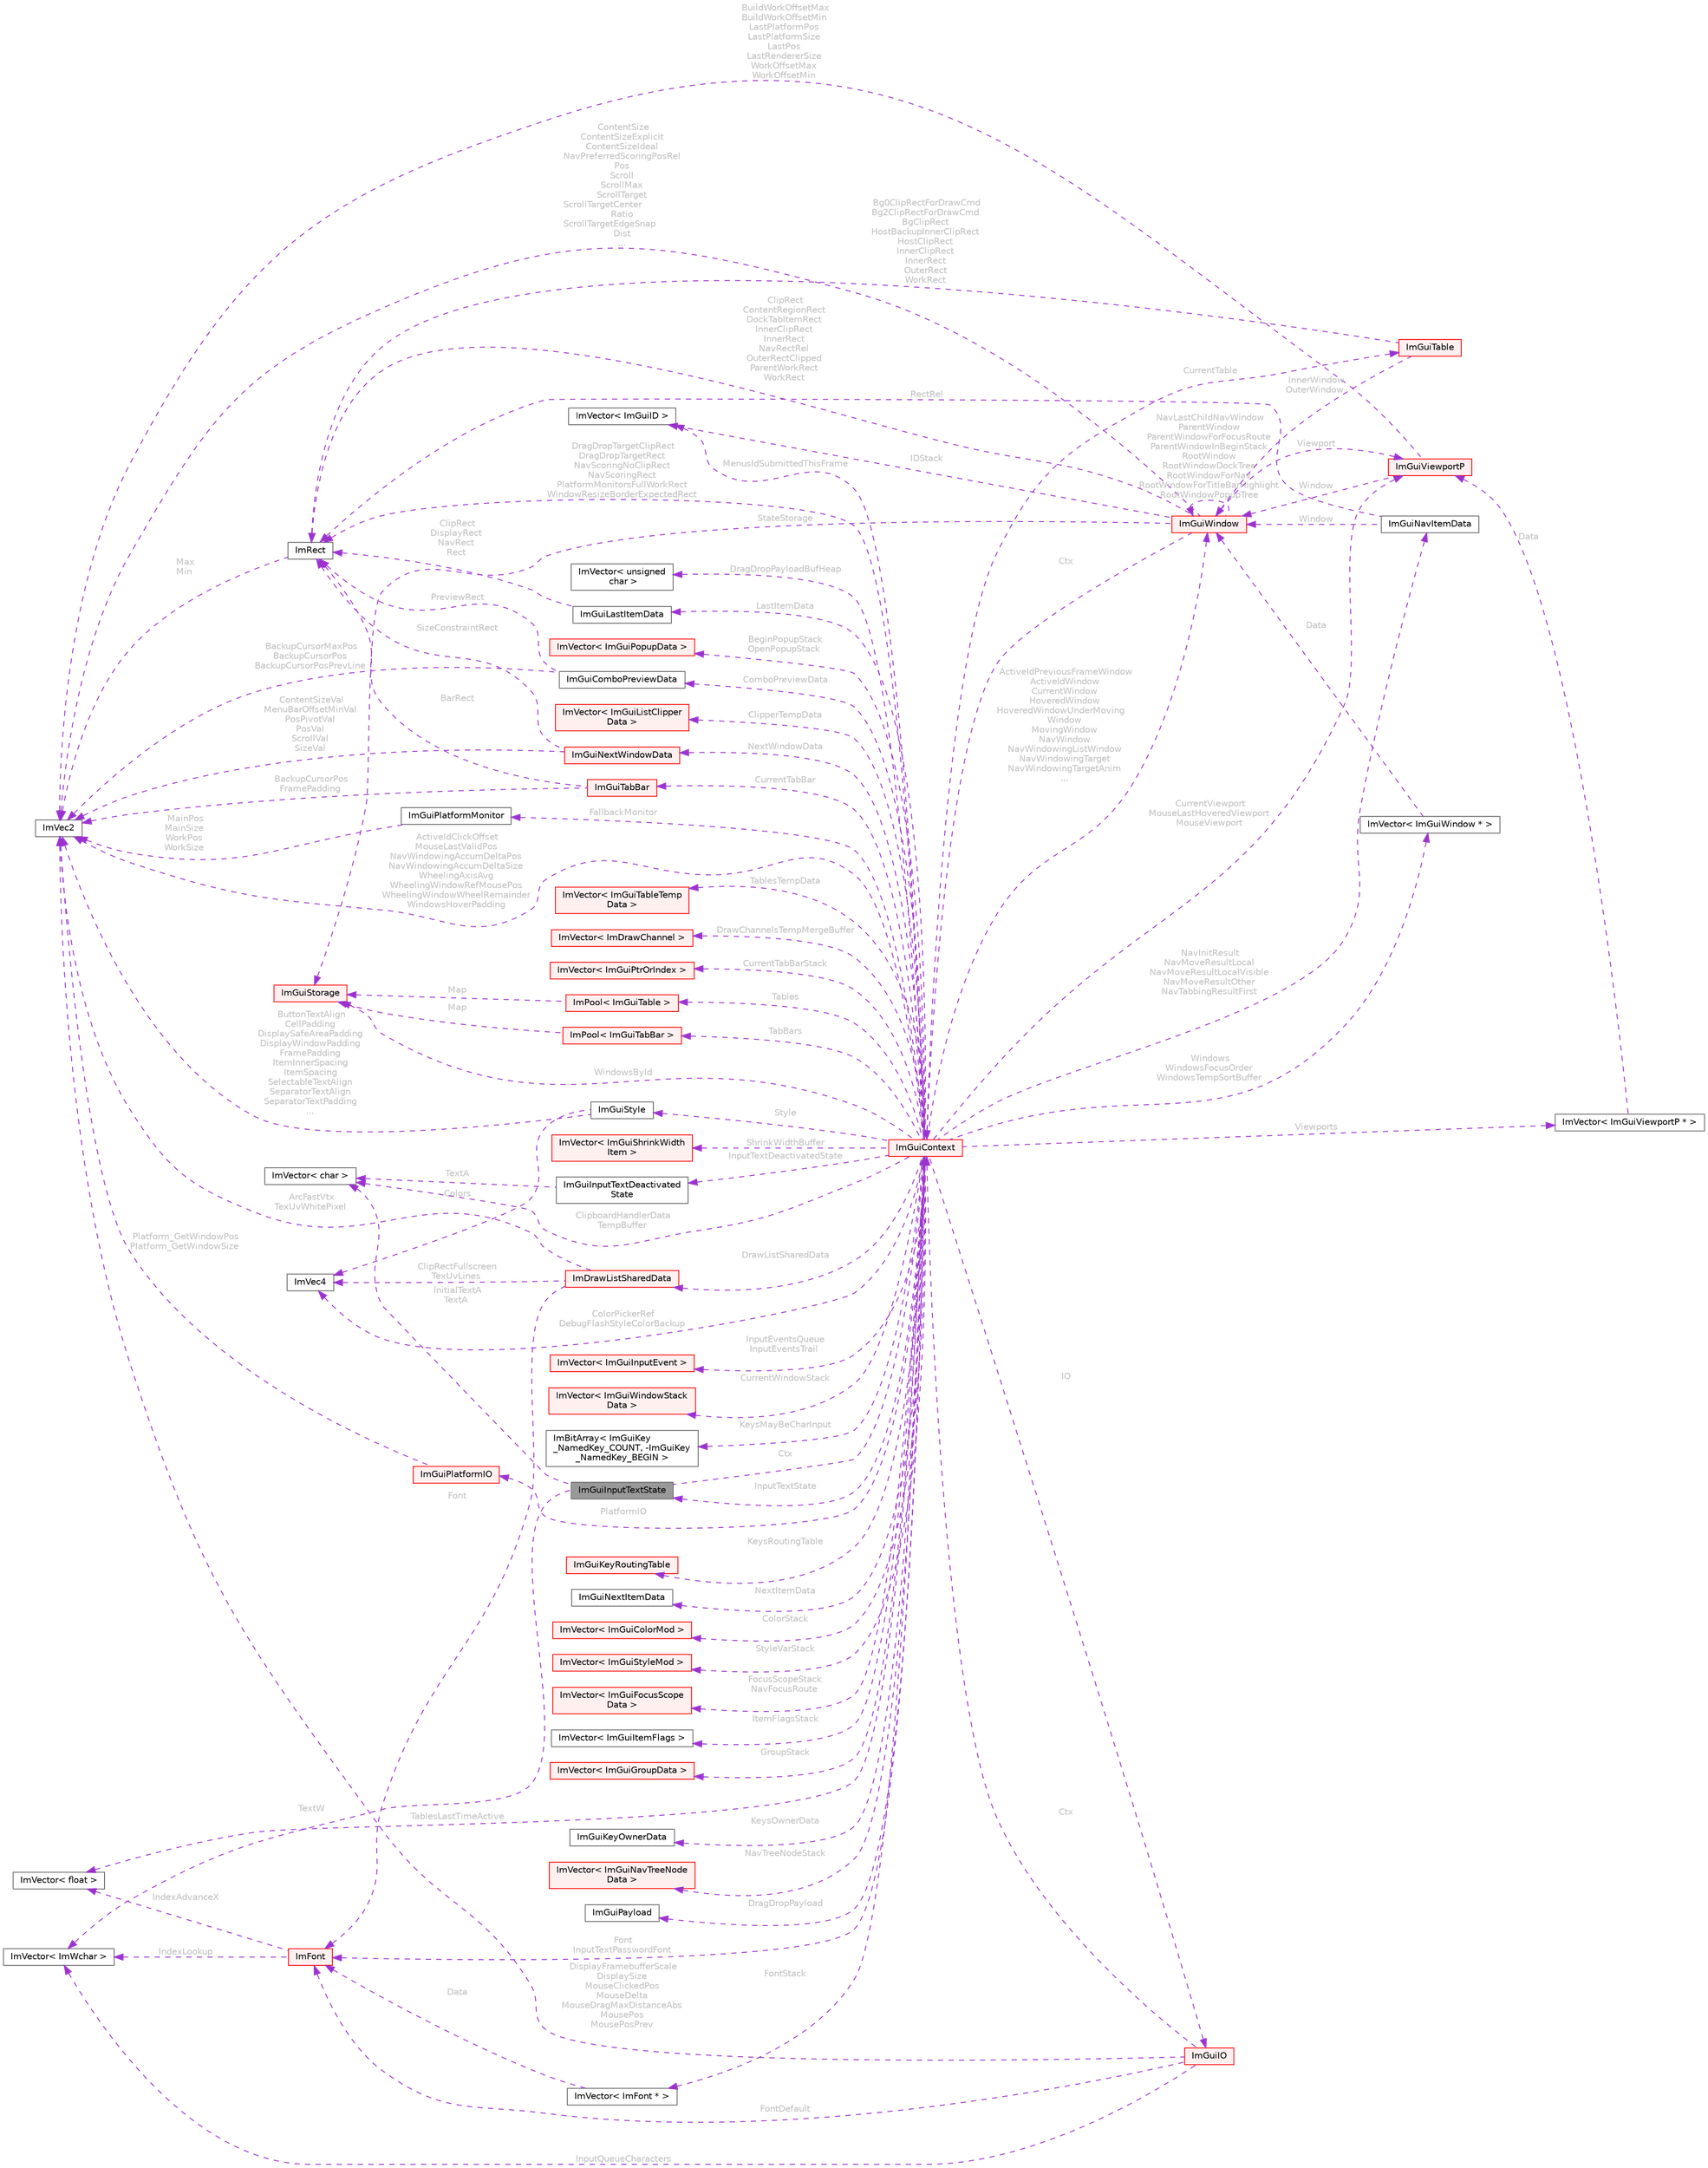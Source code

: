 digraph "ImGuiInputTextState"
{
 // LATEX_PDF_SIZE
  bgcolor="transparent";
  edge [fontname=Helvetica,fontsize=10,labelfontname=Helvetica,labelfontsize=10];
  node [fontname=Helvetica,fontsize=10,shape=box,height=0.2,width=0.4];
  rankdir="LR";
  Node1 [id="Node000001",label="ImGuiInputTextState",height=0.2,width=0.4,color="gray40", fillcolor="grey60", style="filled", fontcolor="black",tooltip=" "];
  Node2 -> Node1 [id="edge1_Node000001_Node000002",dir="back",color="darkorchid3",style="dashed",tooltip=" ",label=" Ctx",fontcolor="grey" ];
  Node2 [id="Node000002",label="ImGuiContext",height=0.2,width=0.4,color="red", fillcolor="#FFF0F0", style="filled",URL="$struct_im_gui_context.html",tooltip=" "];
  Node3 -> Node2 [id="edge2_Node000002_Node000003",dir="back",color="darkorchid3",style="dashed",tooltip=" ",label=" IO",fontcolor="grey" ];
  Node3 [id="Node000003",label="ImGuiIO",height=0.2,width=0.4,color="red", fillcolor="#FFF0F0", style="filled",URL="$struct_im_gui_i_o.html",tooltip=" "];
  Node4 -> Node3 [id="edge3_Node000003_Node000004",dir="back",color="darkorchid3",style="dashed",tooltip=" ",label=" DisplayFramebufferScale\nDisplaySize\nMouseClickedPos\nMouseDelta\nMouseDragMaxDistanceAbs\nMousePos\nMousePosPrev",fontcolor="grey" ];
  Node4 [id="Node000004",label="ImVec2",height=0.2,width=0.4,color="gray40", fillcolor="white", style="filled",URL="$struct_im_vec2.html",tooltip=" "];
  Node7 -> Node3 [id="edge4_Node000003_Node000007",dir="back",color="darkorchid3",style="dashed",tooltip=" ",label=" FontDefault",fontcolor="grey" ];
  Node7 [id="Node000007",label="ImFont",height=0.2,width=0.4,color="red", fillcolor="#FFF0F0", style="filled",URL="$struct_im_font.html",tooltip=" "];
  Node8 -> Node7 [id="edge5_Node000007_Node000008",dir="back",color="darkorchid3",style="dashed",tooltip=" ",label=" IndexAdvanceX",fontcolor="grey" ];
  Node8 [id="Node000008",label="ImVector\< float \>",height=0.2,width=0.4,color="gray40", fillcolor="white", style="filled",URL="$struct_im_vector.html",tooltip=" "];
  Node9 -> Node7 [id="edge6_Node000007_Node000009",dir="back",color="darkorchid3",style="dashed",tooltip=" ",label=" IndexLookup",fontcolor="grey" ];
  Node9 [id="Node000009",label="ImVector\< ImWchar \>",height=0.2,width=0.4,color="gray40", fillcolor="white", style="filled",URL="$struct_im_vector.html",tooltip=" "];
  Node2 -> Node3 [id="edge7_Node000003_Node000002",dir="back",color="darkorchid3",style="dashed",tooltip=" ",label=" Ctx",fontcolor="grey" ];
  Node9 -> Node3 [id="edge8_Node000003_Node000009",dir="back",color="darkorchid3",style="dashed",tooltip=" ",label=" InputQueueCharacters",fontcolor="grey" ];
  Node19 -> Node2 [id="edge9_Node000002_Node000019",dir="back",color="darkorchid3",style="dashed",tooltip=" ",label=" PlatformIO",fontcolor="grey" ];
  Node19 [id="Node000019",label="ImGuiPlatformIO",height=0.2,width=0.4,color="red", fillcolor="#FFF0F0", style="filled",URL="$struct_im_gui_platform_i_o.html",tooltip=" "];
  Node4 -> Node19 [id="edge10_Node000019_Node000004",dir="back",color="darkorchid3",style="dashed",tooltip=" ",label=" Platform_GetWindowPos\nPlatform_GetWindowSize",fontcolor="grey" ];
  Node40 -> Node2 [id="edge11_Node000002_Node000040",dir="back",color="darkorchid3",style="dashed",tooltip=" ",label=" Style",fontcolor="grey" ];
  Node40 [id="Node000040",label="ImGuiStyle",height=0.2,width=0.4,color="gray40", fillcolor="white", style="filled",URL="$struct_im_gui_style.html",tooltip=" "];
  Node4 -> Node40 [id="edge12_Node000040_Node000004",dir="back",color="darkorchid3",style="dashed",tooltip=" ",label=" ButtonTextAlign\nCellPadding\nDisplaySafeAreaPadding\nDisplayWindowPadding\nFramePadding\nItemInnerSpacing\nItemSpacing\nSelectableTextAlign\nSeparatorTextAlign\nSeparatorTextPadding\n...",fontcolor="grey" ];
  Node16 -> Node40 [id="edge13_Node000040_Node000016",dir="back",color="darkorchid3",style="dashed",tooltip=" ",label=" Colors",fontcolor="grey" ];
  Node16 [id="Node000016",label="ImVec4",height=0.2,width=0.4,color="gray40", fillcolor="white", style="filled",URL="$struct_im_vec4.html",tooltip=" "];
  Node7 -> Node2 [id="edge14_Node000002_Node000007",dir="back",color="darkorchid3",style="dashed",tooltip=" ",label=" Font\nInputTextPasswordFont",fontcolor="grey" ];
  Node32 -> Node2 [id="edge15_Node000002_Node000032",dir="back",color="darkorchid3",style="dashed",tooltip=" ",label=" DrawListSharedData",fontcolor="grey" ];
  Node32 [id="Node000032",label="ImDrawListSharedData",height=0.2,width=0.4,color="red", fillcolor="#FFF0F0", style="filled",URL="$struct_im_draw_list_shared_data.html",tooltip=" "];
  Node4 -> Node32 [id="edge16_Node000032_Node000004",dir="back",color="darkorchid3",style="dashed",tooltip=" ",label=" ArcFastVtx\nTexUvWhitePixel",fontcolor="grey" ];
  Node7 -> Node32 [id="edge17_Node000032_Node000007",dir="back",color="darkorchid3",style="dashed",tooltip=" ",label=" Font",fontcolor="grey" ];
  Node16 -> Node32 [id="edge18_Node000032_Node000016",dir="back",color="darkorchid3",style="dashed",tooltip=" ",label=" ClipRectFullscreen\nTexUvLines",fontcolor="grey" ];
  Node41 -> Node2 [id="edge19_Node000002_Node000041",dir="back",color="darkorchid3",style="dashed",tooltip=" ",label=" InputEventsQueue\nInputEventsTrail",fontcolor="grey" ];
  Node41 [id="Node000041",label="ImVector\< ImGuiInputEvent \>",height=0.2,width=0.4,color="red", fillcolor="#FFF0F0", style="filled",URL="$struct_im_vector.html",tooltip=" "];
  Node50 -> Node2 [id="edge20_Node000002_Node000050",dir="back",color="darkorchid3",style="dashed",tooltip=" ",label=" Windows\nWindowsFocusOrder\nWindowsTempSortBuffer",fontcolor="grey" ];
  Node50 [id="Node000050",label="ImVector\< ImGuiWindow * \>",height=0.2,width=0.4,color="gray40", fillcolor="white", style="filled",URL="$struct_im_vector.html",tooltip=" "];
  Node51 -> Node50 [id="edge21_Node000050_Node000051",dir="back",color="darkorchid3",style="dashed",tooltip=" ",label=" Data",fontcolor="grey" ];
  Node51 [id="Node000051",label="ImGuiWindow",height=0.2,width=0.4,color="red", fillcolor="#FFF0F0", style="filled",URL="$struct_im_gui_window.html",tooltip=" "];
  Node2 -> Node51 [id="edge22_Node000051_Node000002",dir="back",color="darkorchid3",style="dashed",tooltip=" ",label=" Ctx",fontcolor="grey" ];
  Node53 -> Node51 [id="edge23_Node000051_Node000053",dir="back",color="darkorchid3",style="dashed",tooltip=" ",label=" Viewport",fontcolor="grey" ];
  Node53 [id="Node000053",label="ImGuiViewportP",height=0.2,width=0.4,color="red", fillcolor="#FFF0F0", style="filled",URL="$struct_im_gui_viewport_p.html",tooltip=" "];
  Node51 -> Node53 [id="edge24_Node000053_Node000051",dir="back",color="darkorchid3",style="dashed",tooltip=" ",label=" Window",fontcolor="grey" ];
  Node4 -> Node53 [id="edge25_Node000053_Node000004",dir="back",color="darkorchid3",style="dashed",tooltip=" ",label=" BuildWorkOffsetMax\nBuildWorkOffsetMin\nLastPlatformPos\nLastPlatformSize\nLastPos\nLastRendererSize\nWorkOffsetMax\nWorkOffsetMin",fontcolor="grey" ];
  Node4 -> Node51 [id="edge26_Node000051_Node000004",dir="back",color="darkorchid3",style="dashed",tooltip=" ",label=" ContentSize\nContentSizeExplicit\nContentSizeIdeal\nNavPreferredScoringPosRel\nPos\nScroll\nScrollMax\nScrollTarget\nScrollTargetCenter\lRatio\nScrollTargetEdgeSnap\lDist\n...",fontcolor="grey" ];
  Node55 -> Node51 [id="edge27_Node000051_Node000055",dir="back",color="darkorchid3",style="dashed",tooltip=" ",label=" IDStack",fontcolor="grey" ];
  Node55 [id="Node000055",label="ImVector\< ImGuiID \>",height=0.2,width=0.4,color="gray40", fillcolor="white", style="filled",URL="$struct_im_vector.html",tooltip=" "];
  Node63 -> Node51 [id="edge28_Node000051_Node000063",dir="back",color="darkorchid3",style="dashed",tooltip=" ",label=" ClipRect\nContentRegionRect\nDockTabItemRect\nInnerClipRect\nInnerRect\nNavRectRel\nOuterRectClipped\nParentWorkRect\nWorkRect",fontcolor="grey" ];
  Node63 [id="Node000063",label="ImRect",height=0.2,width=0.4,color="gray40", fillcolor="white", style="filled",URL="$struct_im_rect.html",tooltip=" "];
  Node4 -> Node63 [id="edge29_Node000063_Node000004",dir="back",color="darkorchid3",style="dashed",tooltip=" ",label=" Max\nMin",fontcolor="grey" ];
  Node59 -> Node51 [id="edge30_Node000051_Node000059",dir="back",color="darkorchid3",style="dashed",tooltip=" ",label=" StateStorage",fontcolor="grey" ];
  Node59 [id="Node000059",label="ImGuiStorage",height=0.2,width=0.4,color="red", fillcolor="#FFF0F0", style="filled",URL="$struct_im_gui_storage.html",tooltip=" "];
  Node51 -> Node51 [id="edge31_Node000051_Node000051",dir="back",color="darkorchid3",style="dashed",tooltip=" ",label=" NavLastChildNavWindow\nParentWindow\nParentWindowForFocusRoute\nParentWindowInBeginStack\nRootWindow\nRootWindowDockTree\nRootWindowForNav\nRootWindowForTitleBarHighlight\nRootWindowPopupTree",fontcolor="grey" ];
  Node75 -> Node2 [id="edge32_Node000002_Node000075",dir="back",color="darkorchid3",style="dashed",tooltip=" ",label=" CurrentWindowStack",fontcolor="grey" ];
  Node75 [id="Node000075",label="ImVector\< ImGuiWindowStack\lData \>",height=0.2,width=0.4,color="red", fillcolor="#FFF0F0", style="filled",URL="$struct_im_vector.html",tooltip=" "];
  Node59 -> Node2 [id="edge33_Node000002_Node000059",dir="back",color="darkorchid3",style="dashed",tooltip=" ",label=" WindowsById",fontcolor="grey" ];
  Node4 -> Node2 [id="edge34_Node000002_Node000004",dir="back",color="darkorchid3",style="dashed",tooltip=" ",label=" ActiveIdClickOffset\nMouseLastValidPos\nNavWindowingAccumDeltaPos\nNavWindowingAccumDeltaSize\nWheelingAxisAvg\nWheelingWindowRefMousePos\nWheelingWindowWheelRemainder\nWindowsHoverPadding",fontcolor="grey" ];
  Node51 -> Node2 [id="edge35_Node000002_Node000051",dir="back",color="darkorchid3",style="dashed",tooltip=" ",label=" ActiveIdPreviousFrameWindow\nActiveIdWindow\nCurrentWindow\nHoveredWindow\nHoveredWindowUnderMoving\lWindow\nMovingWindow\nNavWindow\nNavWindowingListWindow\nNavWindowingTarget\nNavWindowingTargetAnim\n...",fontcolor="grey" ];
  Node79 -> Node2 [id="edge36_Node000002_Node000079",dir="back",color="darkorchid3",style="dashed",tooltip=" ",label=" KeysMayBeCharInput",fontcolor="grey" ];
  Node79 [id="Node000079",label="ImBitArray\< ImGuiKey\l_NamedKey_COUNT, -ImGuiKey\l_NamedKey_BEGIN \>",height=0.2,width=0.4,color="gray40", fillcolor="white", style="filled",URL="$struct_im_bit_array.html",tooltip=" "];
  Node80 -> Node2 [id="edge37_Node000002_Node000080",dir="back",color="darkorchid3",style="dashed",tooltip=" ",label=" KeysOwnerData",fontcolor="grey" ];
  Node80 [id="Node000080",label="ImGuiKeyOwnerData",height=0.2,width=0.4,color="gray40", fillcolor="white", style="filled",URL="$struct_im_gui_key_owner_data.html",tooltip=" "];
  Node81 -> Node2 [id="edge38_Node000002_Node000081",dir="back",color="darkorchid3",style="dashed",tooltip=" ",label=" KeysRoutingTable",fontcolor="grey" ];
  Node81 [id="Node000081",label="ImGuiKeyRoutingTable",height=0.2,width=0.4,color="red", fillcolor="#FFF0F0", style="filled",URL="$struct_im_gui_key_routing_table.html",tooltip=" "];
  Node84 -> Node2 [id="edge39_Node000002_Node000084",dir="back",color="darkorchid3",style="dashed",tooltip=" ",label=" NextItemData",fontcolor="grey" ];
  Node84 [id="Node000084",label="ImGuiNextItemData",height=0.2,width=0.4,color="gray40", fillcolor="white", style="filled",URL="$struct_im_gui_next_item_data.html",tooltip=" "];
  Node77 -> Node2 [id="edge40_Node000002_Node000077",dir="back",color="darkorchid3",style="dashed",tooltip=" ",label=" LastItemData",fontcolor="grey" ];
  Node77 [id="Node000077",label="ImGuiLastItemData",height=0.2,width=0.4,color="gray40", fillcolor="white", style="filled",URL="$struct_im_gui_last_item_data.html",tooltip=" "];
  Node63 -> Node77 [id="edge41_Node000077_Node000063",dir="back",color="darkorchid3",style="dashed",tooltip=" ",label=" ClipRect\nDisplayRect\nNavRect\nRect",fontcolor="grey" ];
  Node85 -> Node2 [id="edge42_Node000002_Node000085",dir="back",color="darkorchid3",style="dashed",tooltip=" ",label=" NextWindowData",fontcolor="grey" ];
  Node85 [id="Node000085",label="ImGuiNextWindowData",height=0.2,width=0.4,color="red", fillcolor="#FFF0F0", style="filled",URL="$struct_im_gui_next_window_data.html",tooltip=" "];
  Node4 -> Node85 [id="edge43_Node000085_Node000004",dir="back",color="darkorchid3",style="dashed",tooltip=" ",label=" ContentSizeVal\nMenuBarOffsetMinVal\nPosPivotVal\nPosVal\nScrollVal\nSizeVal",fontcolor="grey" ];
  Node63 -> Node85 [id="edge44_Node000085_Node000063",dir="back",color="darkorchid3",style="dashed",tooltip=" ",label=" SizeConstraintRect",fontcolor="grey" ];
  Node87 -> Node2 [id="edge45_Node000002_Node000087",dir="back",color="darkorchid3",style="dashed",tooltip=" ",label=" ColorStack",fontcolor="grey" ];
  Node87 [id="Node000087",label="ImVector\< ImGuiColorMod \>",height=0.2,width=0.4,color="red", fillcolor="#FFF0F0", style="filled",URL="$struct_im_vector.html",tooltip=" "];
  Node89 -> Node2 [id="edge46_Node000002_Node000089",dir="back",color="darkorchid3",style="dashed",tooltip=" ",label=" StyleVarStack",fontcolor="grey" ];
  Node89 [id="Node000089",label="ImVector\< ImGuiStyleMod \>",height=0.2,width=0.4,color="red", fillcolor="#FFF0F0", style="filled",URL="$struct_im_vector.html",tooltip=" "];
  Node6 -> Node2 [id="edge47_Node000002_Node000006",dir="back",color="darkorchid3",style="dashed",tooltip=" ",label=" FontStack",fontcolor="grey" ];
  Node6 [id="Node000006",label="ImVector\< ImFont * \>",height=0.2,width=0.4,color="gray40", fillcolor="white", style="filled",URL="$struct_im_vector.html",tooltip=" "];
  Node7 -> Node6 [id="edge48_Node000006_Node000007",dir="back",color="darkorchid3",style="dashed",tooltip=" ",label=" Data",fontcolor="grey" ];
  Node91 -> Node2 [id="edge49_Node000002_Node000091",dir="back",color="darkorchid3",style="dashed",tooltip=" ",label=" FocusScopeStack\nNavFocusRoute",fontcolor="grey" ];
  Node91 [id="Node000091",label="ImVector\< ImGuiFocusScope\lData \>",height=0.2,width=0.4,color="red", fillcolor="#FFF0F0", style="filled",URL="$struct_im_vector.html",tooltip=" "];
  Node93 -> Node2 [id="edge50_Node000002_Node000093",dir="back",color="darkorchid3",style="dashed",tooltip=" ",label=" ItemFlagsStack",fontcolor="grey" ];
  Node93 [id="Node000093",label="ImVector\< ImGuiItemFlags \>",height=0.2,width=0.4,color="gray40", fillcolor="white", style="filled",URL="$struct_im_vector.html",tooltip=" "];
  Node94 -> Node2 [id="edge51_Node000002_Node000094",dir="back",color="darkorchid3",style="dashed",tooltip=" ",label=" GroupStack",fontcolor="grey" ];
  Node94 [id="Node000094",label="ImVector\< ImGuiGroupData \>",height=0.2,width=0.4,color="red", fillcolor="#FFF0F0", style="filled",URL="$struct_im_vector.html",tooltip=" "];
  Node96 -> Node2 [id="edge52_Node000002_Node000096",dir="back",color="darkorchid3",style="dashed",tooltip=" ",label=" BeginPopupStack\nOpenPopupStack",fontcolor="grey" ];
  Node96 [id="Node000096",label="ImVector\< ImGuiPopupData \>",height=0.2,width=0.4,color="red", fillcolor="#FFF0F0", style="filled",URL="$struct_im_vector.html",tooltip=" "];
  Node98 -> Node2 [id="edge53_Node000002_Node000098",dir="back",color="darkorchid3",style="dashed",tooltip=" ",label=" NavTreeNodeStack",fontcolor="grey" ];
  Node98 [id="Node000098",label="ImVector\< ImGuiNavTreeNode\lData \>",height=0.2,width=0.4,color="red", fillcolor="#FFF0F0", style="filled",URL="$struct_im_vector.html",tooltip=" "];
  Node100 -> Node2 [id="edge54_Node000002_Node000100",dir="back",color="darkorchid3",style="dashed",tooltip=" ",label=" Viewports",fontcolor="grey" ];
  Node100 [id="Node000100",label="ImVector\< ImGuiViewportP * \>",height=0.2,width=0.4,color="gray40", fillcolor="white", style="filled",URL="$struct_im_vector.html",tooltip=" "];
  Node53 -> Node100 [id="edge55_Node000100_Node000053",dir="back",color="darkorchid3",style="dashed",tooltip=" ",label=" Data",fontcolor="grey" ];
  Node53 -> Node2 [id="edge56_Node000002_Node000053",dir="back",color="darkorchid3",style="dashed",tooltip=" ",label=" CurrentViewport\nMouseLastHoveredViewport\nMouseViewport",fontcolor="grey" ];
  Node21 -> Node2 [id="edge57_Node000002_Node000021",dir="back",color="darkorchid3",style="dashed",tooltip=" ",label=" FallbackMonitor",fontcolor="grey" ];
  Node21 [id="Node000021",label="ImGuiPlatformMonitor",height=0.2,width=0.4,color="gray40", fillcolor="white", style="filled",URL="$struct_im_gui_platform_monitor.html",tooltip=" "];
  Node4 -> Node21 [id="edge58_Node000021_Node000004",dir="back",color="darkorchid3",style="dashed",tooltip=" ",label=" MainPos\nMainSize\nWorkPos\nWorkSize",fontcolor="grey" ];
  Node63 -> Node2 [id="edge59_Node000002_Node000063",dir="back",color="darkorchid3",style="dashed",tooltip=" ",label=" DragDropTargetClipRect\nDragDropTargetRect\nNavScoringNoClipRect\nNavScoringRect\nPlatformMonitorsFullWorkRect\nWindowResizeBorderExpectedRect",fontcolor="grey" ];
  Node101 -> Node2 [id="edge60_Node000002_Node000101",dir="back",color="darkorchid3",style="dashed",tooltip=" ",label=" NavInitResult\nNavMoveResultLocal\nNavMoveResultLocalVisible\nNavMoveResultOther\nNavTabbingResultFirst",fontcolor="grey" ];
  Node101 [id="Node000101",label="ImGuiNavItemData",height=0.2,width=0.4,color="gray40", fillcolor="white", style="filled",URL="$struct_im_gui_nav_item_data.html",tooltip=" "];
  Node51 -> Node101 [id="edge61_Node000101_Node000051",dir="back",color="darkorchid3",style="dashed",tooltip=" ",label=" Window",fontcolor="grey" ];
  Node63 -> Node101 [id="edge62_Node000101_Node000063",dir="back",color="darkorchid3",style="dashed",tooltip=" ",label=" RectRel",fontcolor="grey" ];
  Node102 -> Node2 [id="edge63_Node000002_Node000102",dir="back",color="darkorchid3",style="dashed",tooltip=" ",label=" DragDropPayload",fontcolor="grey" ];
  Node102 [id="Node000102",label="ImGuiPayload",height=0.2,width=0.4,color="gray40", fillcolor="white", style="filled",URL="$struct_im_gui_payload.html",tooltip=" "];
  Node103 -> Node2 [id="edge64_Node000002_Node000103",dir="back",color="darkorchid3",style="dashed",tooltip=" ",label=" DragDropPayloadBufHeap",fontcolor="grey" ];
  Node103 [id="Node000103",label="ImVector\< unsigned\l char \>",height=0.2,width=0.4,color="gray40", fillcolor="white", style="filled",URL="$struct_im_vector.html",tooltip=" "];
  Node104 -> Node2 [id="edge65_Node000002_Node000104",dir="back",color="darkorchid3",style="dashed",tooltip=" ",label=" ClipperTempData",fontcolor="grey" ];
  Node104 [id="Node000104",label="ImVector\< ImGuiListClipper\lData \>",height=0.2,width=0.4,color="red", fillcolor="#FFF0F0", style="filled",URL="$struct_im_vector.html",tooltip=" "];
  Node109 -> Node2 [id="edge66_Node000002_Node000109",dir="back",color="darkorchid3",style="dashed",tooltip=" ",label=" CurrentTable",fontcolor="grey" ];
  Node109 [id="Node000109",label="ImGuiTable",height=0.2,width=0.4,color="red", fillcolor="#FFF0F0", style="filled",URL="$struct_im_gui_table.html",tooltip=" "];
  Node63 -> Node109 [id="edge67_Node000109_Node000063",dir="back",color="darkorchid3",style="dashed",tooltip=" ",label=" Bg0ClipRectForDrawCmd\nBg2ClipRectForDrawCmd\nBgClipRect\nHostBackupInnerClipRect\nHostClipRect\nInnerClipRect\nInnerRect\nOuterRect\nWorkRect",fontcolor="grey" ];
  Node51 -> Node109 [id="edge68_Node000109_Node000051",dir="back",color="darkorchid3",style="dashed",tooltip=" ",label=" InnerWindow\nOuterWindow",fontcolor="grey" ];
  Node121 -> Node2 [id="edge69_Node000002_Node000121",dir="back",color="darkorchid3",style="dashed",tooltip=" ",label=" TablesTempData",fontcolor="grey" ];
  Node121 [id="Node000121",label="ImVector\< ImGuiTableTemp\lData \>",height=0.2,width=0.4,color="red", fillcolor="#FFF0F0", style="filled",URL="$struct_im_vector.html",tooltip=" "];
  Node122 -> Node2 [id="edge70_Node000002_Node000122",dir="back",color="darkorchid3",style="dashed",tooltip=" ",label=" Tables",fontcolor="grey" ];
  Node122 [id="Node000122",label="ImPool\< ImGuiTable \>",height=0.2,width=0.4,color="red", fillcolor="#FFF0F0", style="filled",URL="$struct_im_pool.html",tooltip=" "];
  Node59 -> Node122 [id="edge71_Node000122_Node000059",dir="back",color="darkorchid3",style="dashed",tooltip=" ",label=" Map",fontcolor="grey" ];
  Node8 -> Node2 [id="edge72_Node000002_Node000008",dir="back",color="darkorchid3",style="dashed",tooltip=" ",label=" TablesLastTimeActive",fontcolor="grey" ];
  Node38 -> Node2 [id="edge73_Node000002_Node000038",dir="back",color="darkorchid3",style="dashed",tooltip=" ",label=" DrawChannelsTempMergeBuffer",fontcolor="grey" ];
  Node38 [id="Node000038",label="ImVector\< ImDrawChannel \>",height=0.2,width=0.4,color="red", fillcolor="#FFF0F0", style="filled",URL="$struct_im_vector.html",tooltip=" "];
  Node70 -> Node2 [id="edge74_Node000002_Node000070",dir="back",color="darkorchid3",style="dashed",tooltip=" ",label=" CurrentTabBar",fontcolor="grey" ];
  Node70 [id="Node000070",label="ImGuiTabBar",height=0.2,width=0.4,color="red", fillcolor="#FFF0F0", style="filled",URL="$struct_im_gui_tab_bar.html",tooltip=" "];
  Node63 -> Node70 [id="edge75_Node000070_Node000063",dir="back",color="darkorchid3",style="dashed",tooltip=" ",label=" BarRect",fontcolor="grey" ];
  Node4 -> Node70 [id="edge76_Node000070_Node000004",dir="back",color="darkorchid3",style="dashed",tooltip=" ",label=" BackupCursorPos\nFramePadding",fontcolor="grey" ];
  Node124 -> Node2 [id="edge77_Node000002_Node000124",dir="back",color="darkorchid3",style="dashed",tooltip=" ",label=" TabBars",fontcolor="grey" ];
  Node124 [id="Node000124",label="ImPool\< ImGuiTabBar \>",height=0.2,width=0.4,color="red", fillcolor="#FFF0F0", style="filled",URL="$struct_im_pool.html",tooltip=" "];
  Node59 -> Node124 [id="edge78_Node000124_Node000059",dir="back",color="darkorchid3",style="dashed",tooltip=" ",label=" Map",fontcolor="grey" ];
  Node126 -> Node2 [id="edge79_Node000002_Node000126",dir="back",color="darkorchid3",style="dashed",tooltip=" ",label=" CurrentTabBarStack",fontcolor="grey" ];
  Node126 [id="Node000126",label="ImVector\< ImGuiPtrOrIndex \>",height=0.2,width=0.4,color="red", fillcolor="#FFF0F0", style="filled",URL="$struct_im_vector.html",tooltip=" "];
  Node128 -> Node2 [id="edge80_Node000002_Node000128",dir="back",color="darkorchid3",style="dashed",tooltip=" ",label=" ShrinkWidthBuffer",fontcolor="grey" ];
  Node128 [id="Node000128",label="ImVector\< ImGuiShrinkWidth\lItem \>",height=0.2,width=0.4,color="red", fillcolor="#FFF0F0", style="filled",URL="$struct_im_vector.html",tooltip=" "];
  Node1 -> Node2 [id="edge81_Node000002_Node000001",dir="back",color="darkorchid3",style="dashed",tooltip=" ",label=" InputTextState",fontcolor="grey" ];
  Node130 -> Node2 [id="edge82_Node000002_Node000130",dir="back",color="darkorchid3",style="dashed",tooltip=" ",label=" InputTextDeactivatedState",fontcolor="grey" ];
  Node130 [id="Node000130",label="ImGuiInputTextDeactivated\lState",height=0.2,width=0.4,color="gray40", fillcolor="white", style="filled",URL="$struct_im_gui_input_text_deactivated_state.html",tooltip=" "];
  Node74 -> Node130 [id="edge83_Node000130_Node000074",dir="back",color="darkorchid3",style="dashed",tooltip=" ",label=" TextA",fontcolor="grey" ];
  Node74 [id="Node000074",label="ImVector\< char \>",height=0.2,width=0.4,color="gray40", fillcolor="white", style="filled",URL="$struct_im_vector.html",tooltip=" "];
  Node16 -> Node2 [id="edge84_Node000002_Node000016",dir="back",color="darkorchid3",style="dashed",tooltip=" ",label=" ColorPickerRef\nDebugFlashStyleColorBackup",fontcolor="grey" ];
  Node131 -> Node2 [id="edge85_Node000002_Node000131",dir="back",color="darkorchid3",style="dashed",tooltip=" ",label=" ComboPreviewData",fontcolor="grey" ];
  Node131 [id="Node000131",label="ImGuiComboPreviewData",height=0.2,width=0.4,color="gray40", fillcolor="white", style="filled",URL="$struct_im_gui_combo_preview_data.html",tooltip=" "];
  Node63 -> Node131 [id="edge86_Node000131_Node000063",dir="back",color="darkorchid3",style="dashed",tooltip=" ",label=" PreviewRect",fontcolor="grey" ];
  Node4 -> Node131 [id="edge87_Node000131_Node000004",dir="back",color="darkorchid3",style="dashed",tooltip=" ",label=" BackupCursorMaxPos\nBackupCursorPos\nBackupCursorPosPrevLine",fontcolor="grey" ];
  Node74 -> Node2 [id="edge88_Node000002_Node000074",dir="back",color="darkorchid3",style="dashed",tooltip=" ",label=" ClipboardHandlerData\nTempBuffer",fontcolor="grey" ];
  Node55 -> Node2 [id="edge89_Node000002_Node000055",dir="back",color="darkorchid3",style="dashed",tooltip=" ",label=" MenusIdSubmittedThisFrame",fontcolor="grey" ];
  Node9 -> Node1 [id="edge90_Node000001_Node000009",dir="back",color="darkorchid3",style="dashed",tooltip=" ",label=" TextW",fontcolor="grey" ];
  Node74 -> Node1 [id="edge91_Node000001_Node000074",dir="back",color="darkorchid3",style="dashed",tooltip=" ",label=" InitialTextA\nTextA",fontcolor="grey" ];
}
